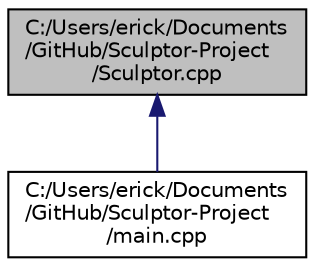 digraph "C:/Users/erick/Documents/GitHub/Sculptor-Project/Sculptor.cpp"
{
 // LATEX_PDF_SIZE
  edge [fontname="Helvetica",fontsize="10",labelfontname="Helvetica",labelfontsize="10"];
  node [fontname="Helvetica",fontsize="10",shape=record];
  Node1 [label="C:/Users/erick/Documents\l/GitHub/Sculptor-Project\l/Sculptor.cpp",height=0.2,width=0.4,color="black", fillcolor="grey75", style="filled", fontcolor="black",tooltip=" "];
  Node1 -> Node2 [dir="back",color="midnightblue",fontsize="10",style="solid",fontname="Helvetica"];
  Node2 [label="C:/Users/erick/Documents\l/GitHub/Sculptor-Project\l/main.cpp",height=0.2,width=0.4,color="black", fillcolor="white", style="filled",URL="$main_8cpp.html",tooltip=" "];
}
